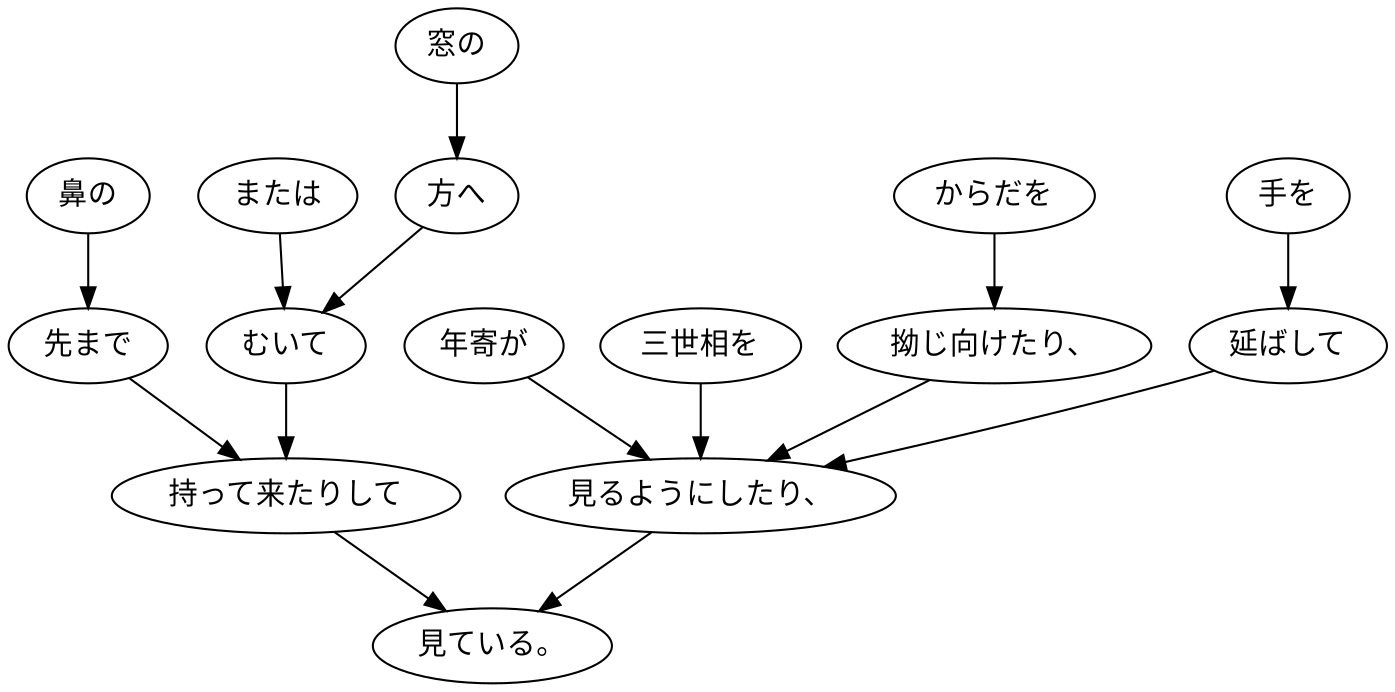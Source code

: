 digraph graph344 {
	node0 [label="からだを"];
	node1 [label="拗じ向けたり、"];
	node2 [label="手を"];
	node3 [label="延ばして"];
	node4 [label="年寄が"];
	node5 [label="三世相を"];
	node6 [label="見るようにしたり、"];
	node7 [label="または"];
	node8 [label="窓の"];
	node9 [label="方へ"];
	node10 [label="むいて"];
	node11 [label="鼻の"];
	node12 [label="先まで"];
	node13 [label="持って来たりして"];
	node14 [label="見ている。"];
	node0 -> node1;
	node1 -> node6;
	node2 -> node3;
	node3 -> node6;
	node4 -> node6;
	node5 -> node6;
	node6 -> node14;
	node7 -> node10;
	node8 -> node9;
	node9 -> node10;
	node10 -> node13;
	node11 -> node12;
	node12 -> node13;
	node13 -> node14;
}
